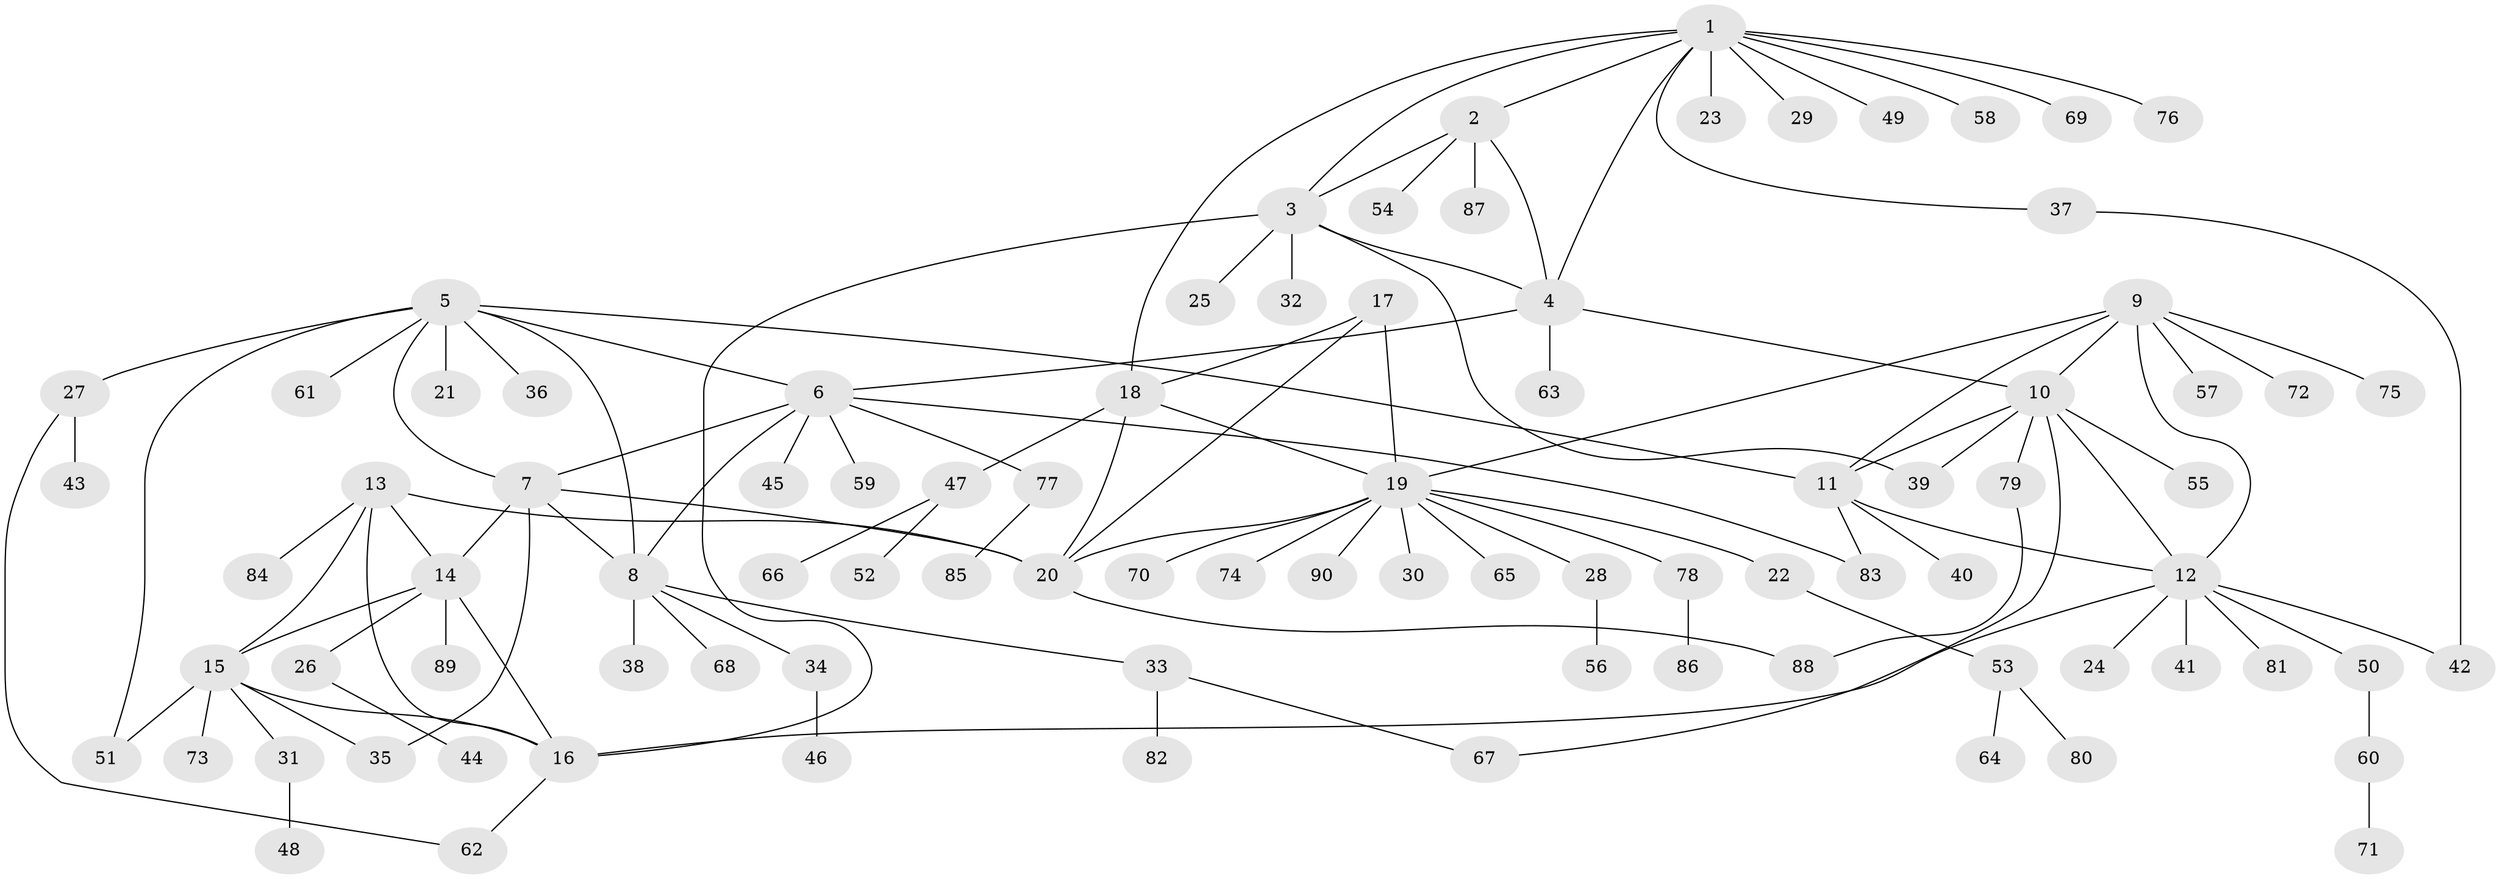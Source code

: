 // Generated by graph-tools (version 1.1) at 2025/11/02/27/25 16:11:33]
// undirected, 90 vertices, 118 edges
graph export_dot {
graph [start="1"]
  node [color=gray90,style=filled];
  1;
  2;
  3;
  4;
  5;
  6;
  7;
  8;
  9;
  10;
  11;
  12;
  13;
  14;
  15;
  16;
  17;
  18;
  19;
  20;
  21;
  22;
  23;
  24;
  25;
  26;
  27;
  28;
  29;
  30;
  31;
  32;
  33;
  34;
  35;
  36;
  37;
  38;
  39;
  40;
  41;
  42;
  43;
  44;
  45;
  46;
  47;
  48;
  49;
  50;
  51;
  52;
  53;
  54;
  55;
  56;
  57;
  58;
  59;
  60;
  61;
  62;
  63;
  64;
  65;
  66;
  67;
  68;
  69;
  70;
  71;
  72;
  73;
  74;
  75;
  76;
  77;
  78;
  79;
  80;
  81;
  82;
  83;
  84;
  85;
  86;
  87;
  88;
  89;
  90;
  1 -- 2;
  1 -- 3;
  1 -- 4;
  1 -- 18;
  1 -- 23;
  1 -- 29;
  1 -- 37;
  1 -- 49;
  1 -- 58;
  1 -- 69;
  1 -- 76;
  2 -- 3;
  2 -- 4;
  2 -- 54;
  2 -- 87;
  3 -- 4;
  3 -- 16;
  3 -- 25;
  3 -- 32;
  3 -- 39;
  4 -- 6;
  4 -- 10;
  4 -- 63;
  5 -- 6;
  5 -- 7;
  5 -- 8;
  5 -- 11;
  5 -- 21;
  5 -- 27;
  5 -- 36;
  5 -- 51;
  5 -- 61;
  6 -- 7;
  6 -- 8;
  6 -- 45;
  6 -- 59;
  6 -- 77;
  6 -- 83;
  7 -- 8;
  7 -- 14;
  7 -- 20;
  7 -- 35;
  8 -- 33;
  8 -- 34;
  8 -- 38;
  8 -- 68;
  9 -- 10;
  9 -- 11;
  9 -- 12;
  9 -- 19;
  9 -- 57;
  9 -- 72;
  9 -- 75;
  10 -- 11;
  10 -- 12;
  10 -- 39;
  10 -- 55;
  10 -- 67;
  10 -- 79;
  11 -- 12;
  11 -- 40;
  11 -- 83;
  12 -- 16;
  12 -- 24;
  12 -- 41;
  12 -- 42;
  12 -- 50;
  12 -- 81;
  13 -- 14;
  13 -- 15;
  13 -- 16;
  13 -- 20;
  13 -- 84;
  14 -- 15;
  14 -- 16;
  14 -- 26;
  14 -- 89;
  15 -- 16;
  15 -- 31;
  15 -- 35;
  15 -- 51;
  15 -- 73;
  16 -- 62;
  17 -- 18;
  17 -- 19;
  17 -- 20;
  18 -- 19;
  18 -- 20;
  18 -- 47;
  19 -- 20;
  19 -- 22;
  19 -- 28;
  19 -- 30;
  19 -- 65;
  19 -- 70;
  19 -- 74;
  19 -- 78;
  19 -- 90;
  20 -- 88;
  22 -- 53;
  26 -- 44;
  27 -- 43;
  27 -- 62;
  28 -- 56;
  31 -- 48;
  33 -- 67;
  33 -- 82;
  34 -- 46;
  37 -- 42;
  47 -- 52;
  47 -- 66;
  50 -- 60;
  53 -- 64;
  53 -- 80;
  60 -- 71;
  77 -- 85;
  78 -- 86;
  79 -- 88;
}
